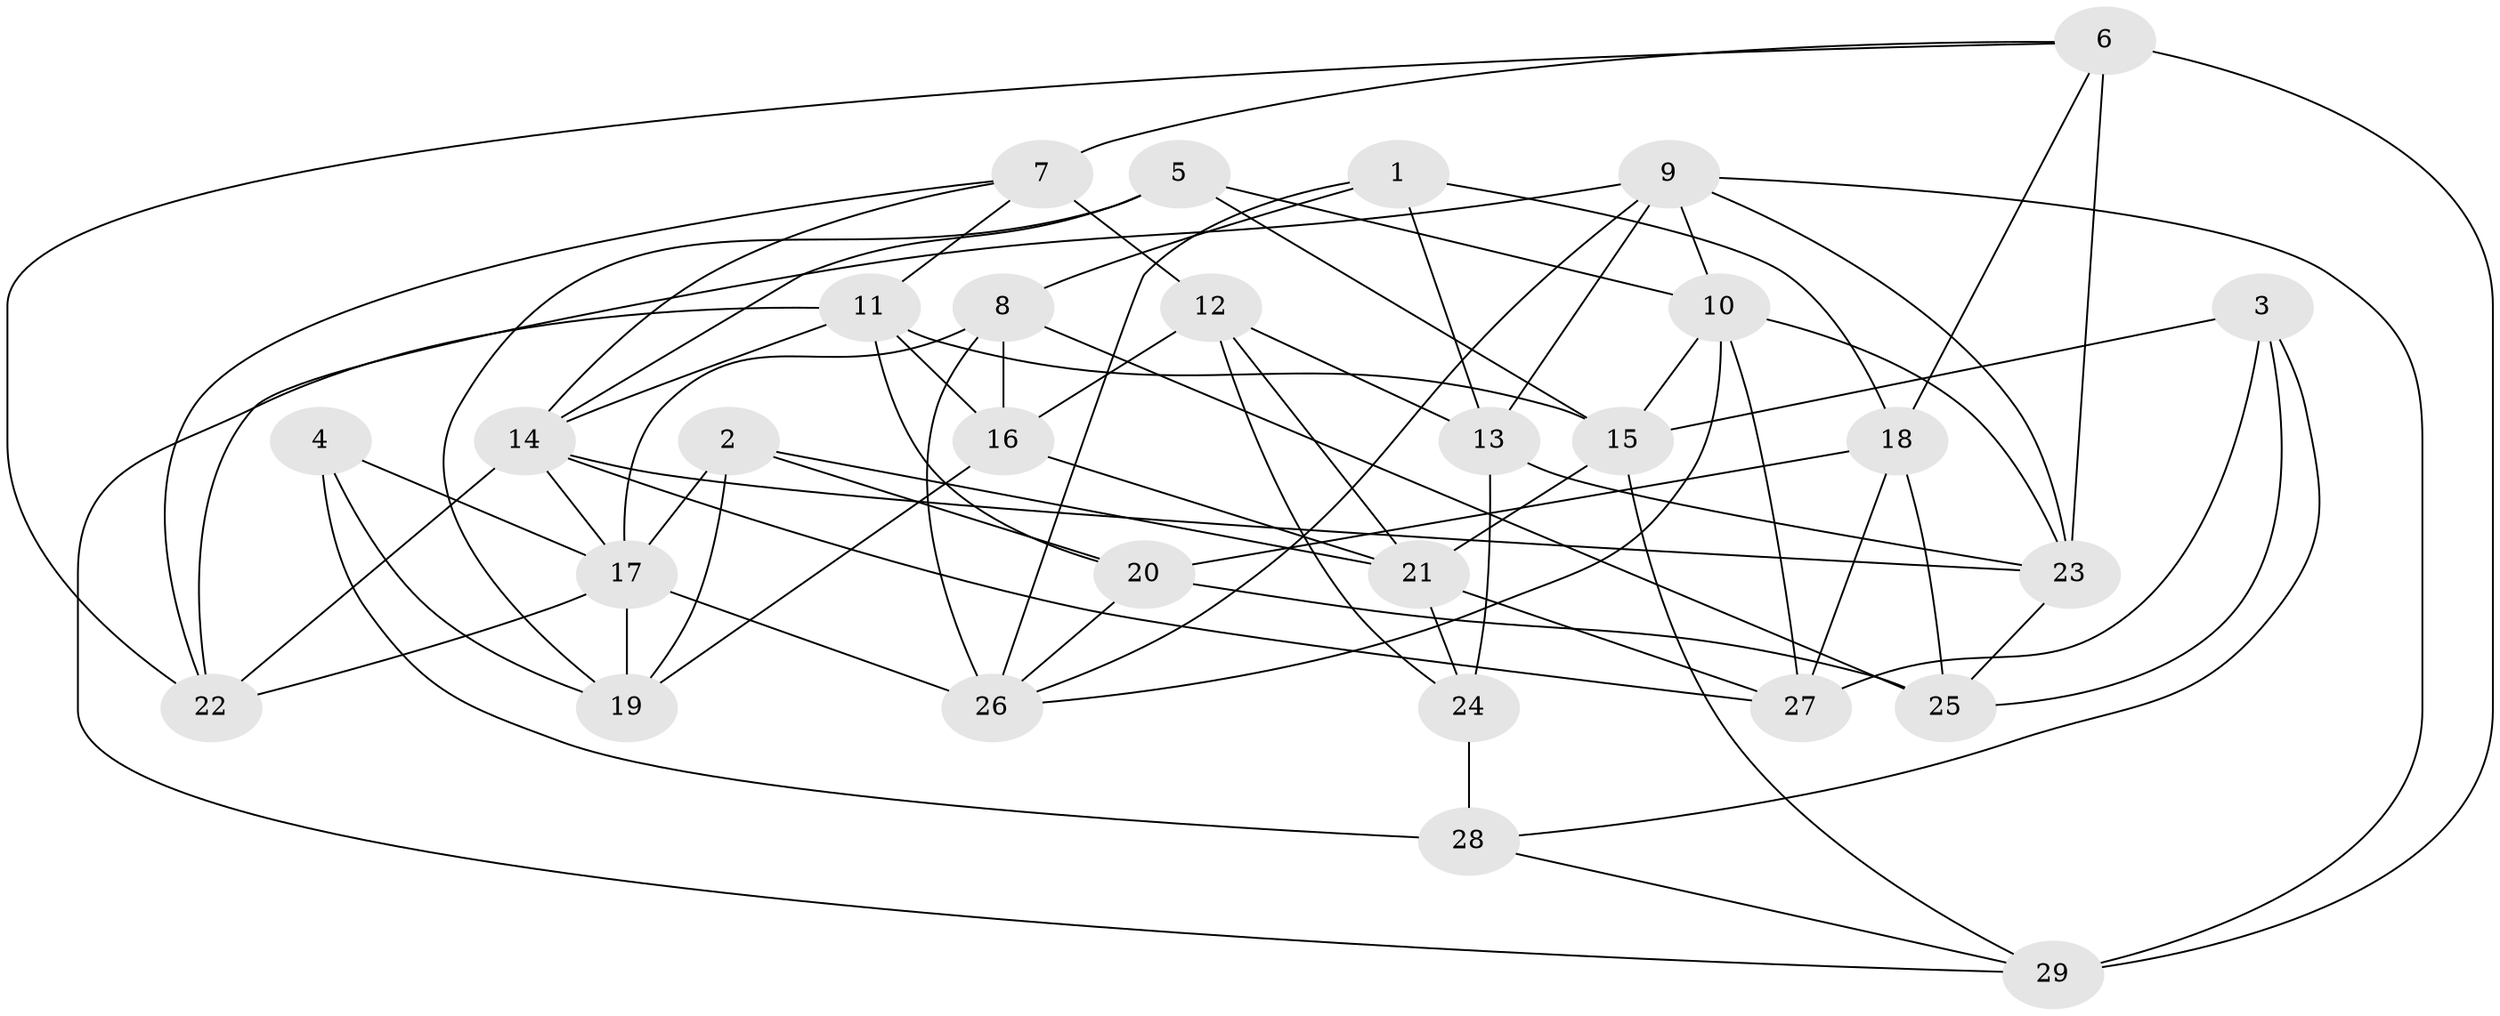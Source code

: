 // original degree distribution, {4: 1.0}
// Generated by graph-tools (version 1.1) at 2025/38/03/04/25 23:38:16]
// undirected, 29 vertices, 74 edges
graph export_dot {
  node [color=gray90,style=filled];
  1;
  2;
  3;
  4;
  5;
  6;
  7;
  8;
  9;
  10;
  11;
  12;
  13;
  14;
  15;
  16;
  17;
  18;
  19;
  20;
  21;
  22;
  23;
  24;
  25;
  26;
  27;
  28;
  29;
  1 -- 8 [weight=1.0];
  1 -- 13 [weight=1.0];
  1 -- 18 [weight=1.0];
  1 -- 26 [weight=1.0];
  2 -- 17 [weight=1.0];
  2 -- 19 [weight=1.0];
  2 -- 20 [weight=1.0];
  2 -- 21 [weight=1.0];
  3 -- 15 [weight=1.0];
  3 -- 25 [weight=1.0];
  3 -- 27 [weight=1.0];
  3 -- 28 [weight=1.0];
  4 -- 17 [weight=1.0];
  4 -- 19 [weight=1.0];
  4 -- 28 [weight=2.0];
  5 -- 10 [weight=1.0];
  5 -- 14 [weight=1.0];
  5 -- 15 [weight=1.0];
  5 -- 19 [weight=1.0];
  6 -- 7 [weight=1.0];
  6 -- 18 [weight=1.0];
  6 -- 22 [weight=1.0];
  6 -- 23 [weight=1.0];
  6 -- 29 [weight=2.0];
  7 -- 11 [weight=1.0];
  7 -- 12 [weight=2.0];
  7 -- 14 [weight=1.0];
  7 -- 22 [weight=1.0];
  8 -- 16 [weight=2.0];
  8 -- 17 [weight=1.0];
  8 -- 25 [weight=1.0];
  8 -- 26 [weight=1.0];
  9 -- 10 [weight=1.0];
  9 -- 13 [weight=1.0];
  9 -- 22 [weight=1.0];
  9 -- 23 [weight=1.0];
  9 -- 26 [weight=1.0];
  9 -- 29 [weight=1.0];
  10 -- 15 [weight=1.0];
  10 -- 23 [weight=1.0];
  10 -- 26 [weight=1.0];
  10 -- 27 [weight=1.0];
  11 -- 14 [weight=1.0];
  11 -- 15 [weight=1.0];
  11 -- 16 [weight=1.0];
  11 -- 20 [weight=1.0];
  11 -- 29 [weight=1.0];
  12 -- 13 [weight=1.0];
  12 -- 16 [weight=1.0];
  12 -- 21 [weight=1.0];
  12 -- 24 [weight=1.0];
  13 -- 23 [weight=1.0];
  13 -- 24 [weight=2.0];
  14 -- 17 [weight=1.0];
  14 -- 22 [weight=2.0];
  14 -- 23 [weight=1.0];
  14 -- 27 [weight=1.0];
  15 -- 21 [weight=1.0];
  15 -- 29 [weight=1.0];
  16 -- 19 [weight=1.0];
  16 -- 21 [weight=1.0];
  17 -- 19 [weight=2.0];
  17 -- 22 [weight=1.0];
  17 -- 26 [weight=3.0];
  18 -- 20 [weight=1.0];
  18 -- 25 [weight=1.0];
  18 -- 27 [weight=2.0];
  20 -- 25 [weight=2.0];
  20 -- 26 [weight=1.0];
  21 -- 24 [weight=1.0];
  21 -- 27 [weight=1.0];
  23 -- 25 [weight=1.0];
  24 -- 28 [weight=2.0];
  28 -- 29 [weight=1.0];
}
